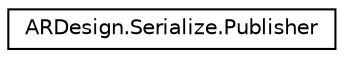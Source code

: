digraph "Graphical Class Hierarchy"
{
 // LATEX_PDF_SIZE
  edge [fontname="Helvetica",fontsize="10",labelfontname="Helvetica",labelfontsize="10"];
  node [fontname="Helvetica",fontsize="10",shape=record];
  rankdir="LR";
  Node0 [label="ARDesign.Serialize.Publisher",height=0.2,width=0.4,color="black", fillcolor="white", style="filled",URL="$class_a_r_design_1_1_serialize_1_1_publisher.html",tooltip="Helper functions for sending scene configurations"];
}
